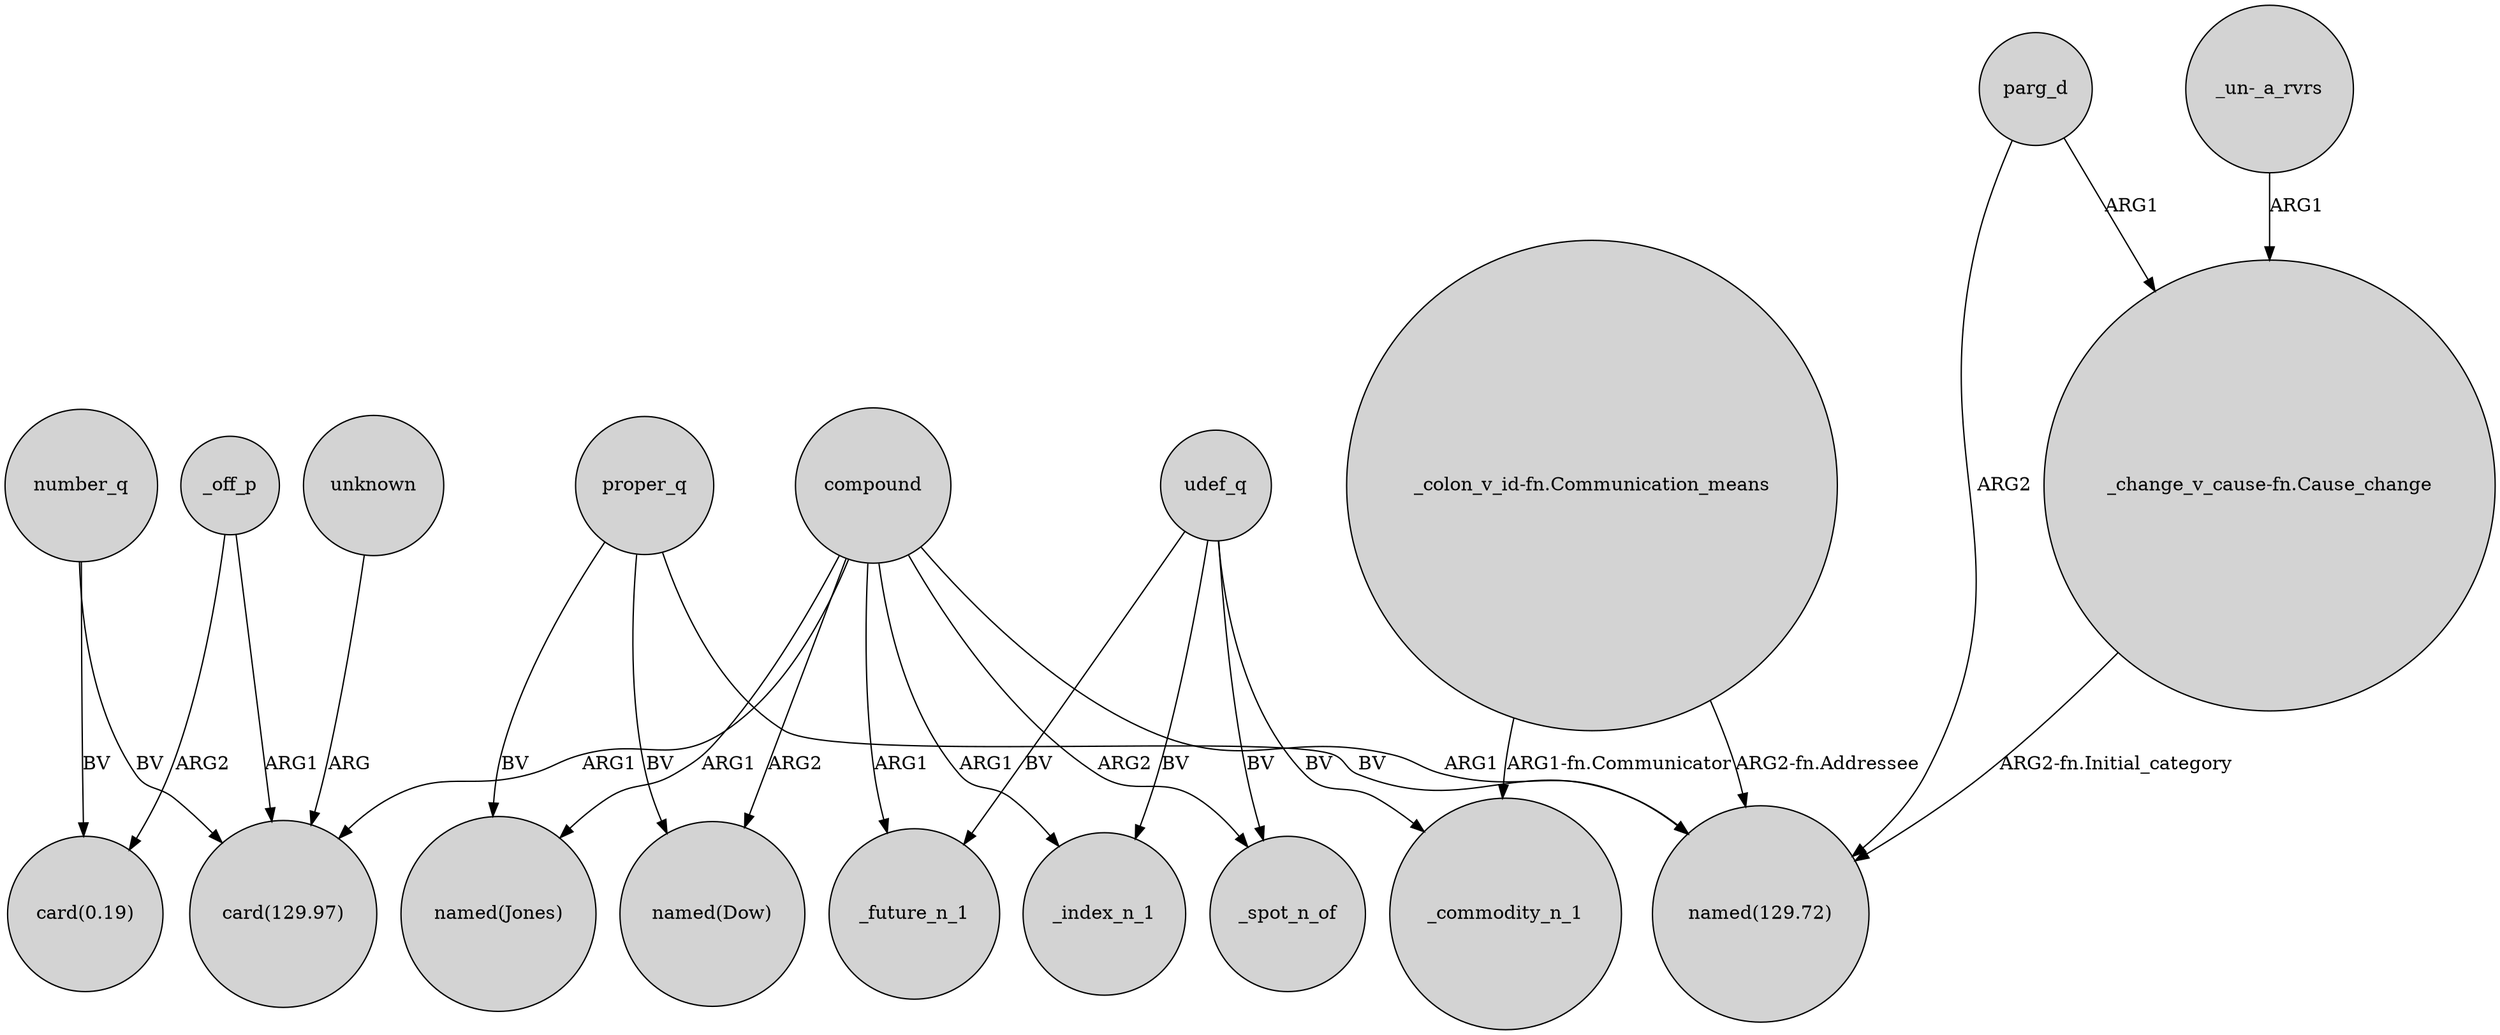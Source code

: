 digraph {
	node [shape=circle style=filled]
	compound -> "card(129.97)" [label=ARG1]
	compound -> "named(Jones)" [label=ARG1]
	udef_q -> _commodity_n_1 [label=BV]
	udef_q -> _index_n_1 [label=BV]
	compound -> _future_n_1 [label=ARG1]
	udef_q -> _future_n_1 [label=BV]
	proper_q -> "named(129.72)" [label=BV]
	compound -> _spot_n_of [label=ARG2]
	unknown -> "card(129.97)" [label=ARG]
	_off_p -> "card(129.97)" [label=ARG1]
	"_change_v_cause-fn.Cause_change" -> "named(129.72)" [label="ARG2-fn.Initial_category"]
	"_colon_v_id-fn.Communication_means" -> _commodity_n_1 [label="ARG1-fn.Communicator"]
	parg_d -> "_change_v_cause-fn.Cause_change" [label=ARG1]
	"_colon_v_id-fn.Communication_means" -> "named(129.72)" [label="ARG2-fn.Addressee"]
	proper_q -> "named(Jones)" [label=BV]
	proper_q -> "named(Dow)" [label=BV]
	compound -> _index_n_1 [label=ARG1]
	compound -> "named(Dow)" [label=ARG2]
	"_un-_a_rvrs" -> "_change_v_cause-fn.Cause_change" [label=ARG1]
	parg_d -> "named(129.72)" [label=ARG2]
	udef_q -> _spot_n_of [label=BV]
	number_q -> "card(0.19)" [label=BV]
	compound -> "named(129.72)" [label=ARG1]
	_off_p -> "card(0.19)" [label=ARG2]
	number_q -> "card(129.97)" [label=BV]
}
